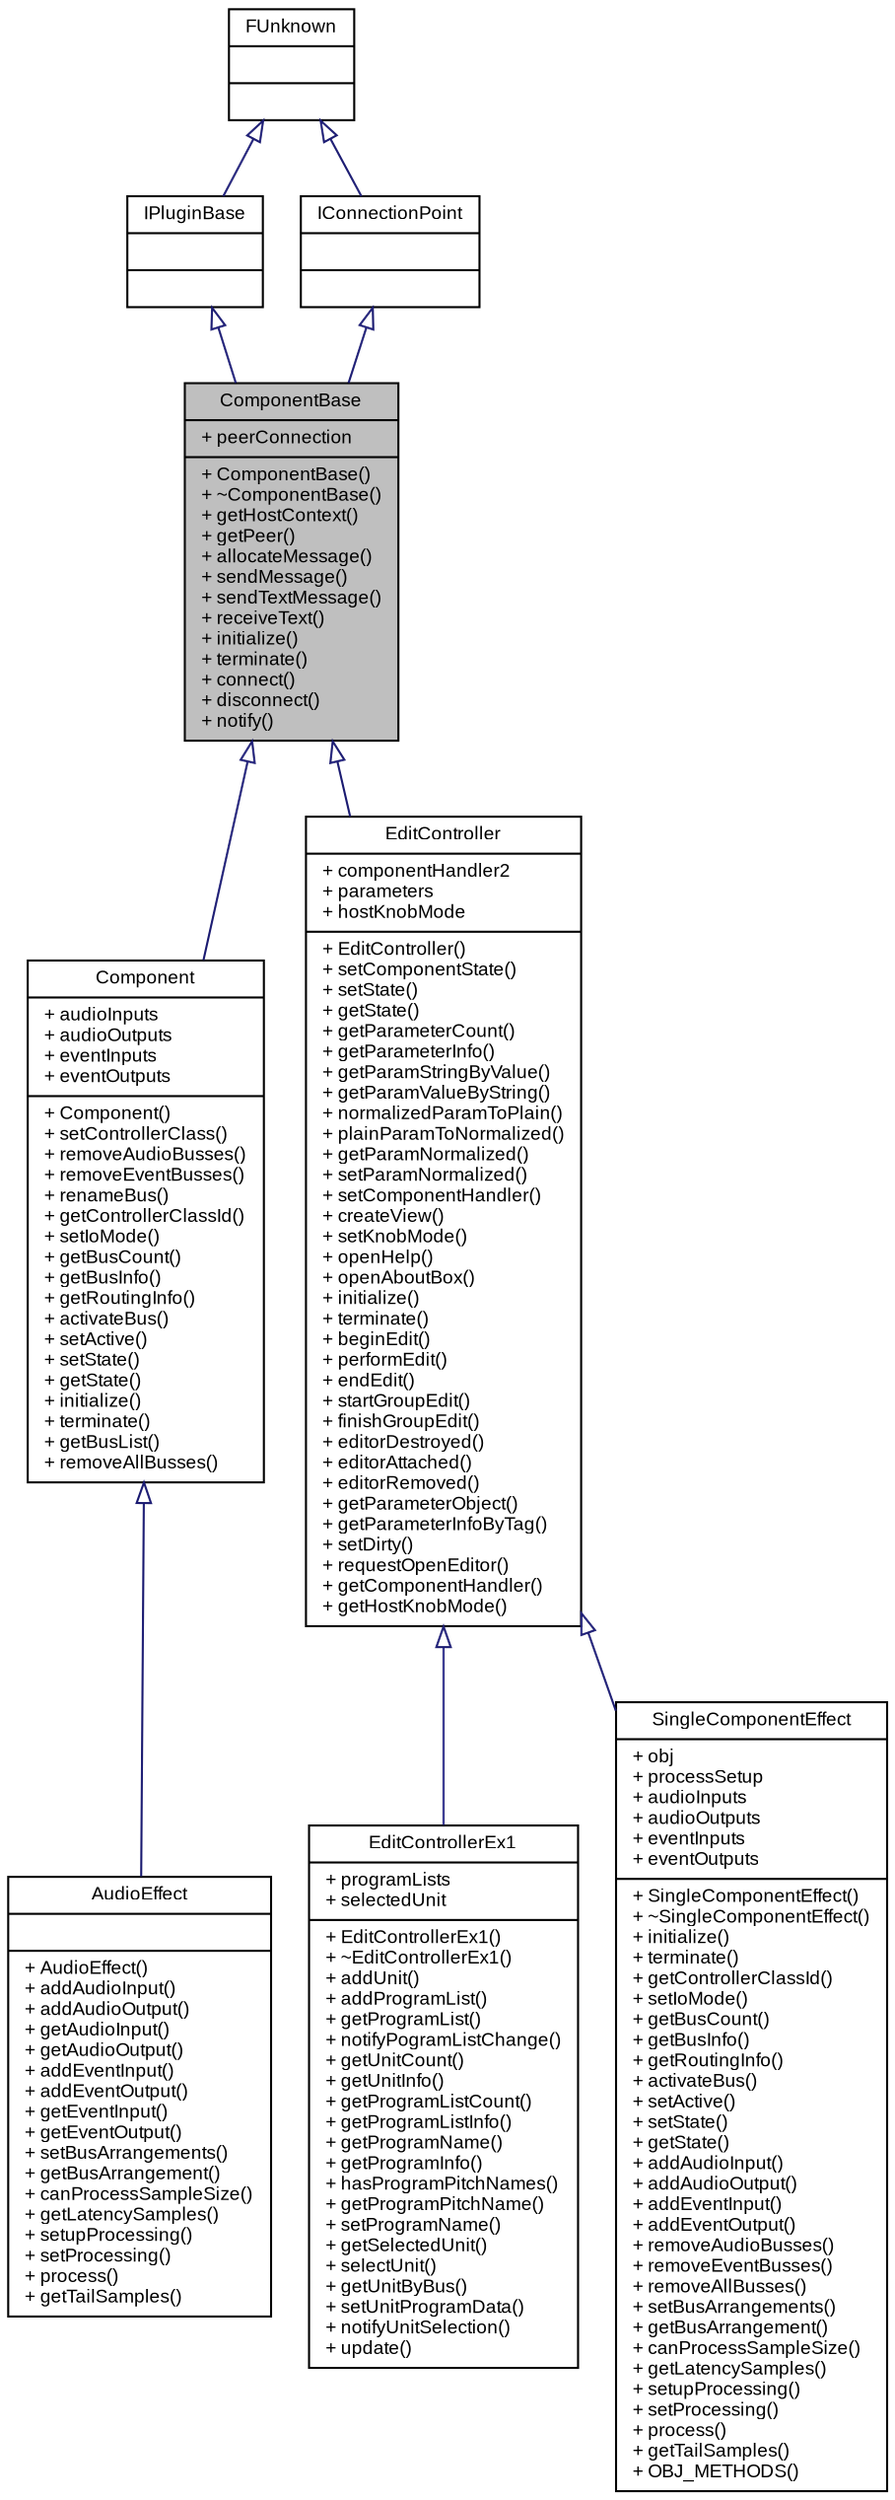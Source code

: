 digraph G
{
  bgcolor="transparent";
  edge [fontname="Arial",fontsize="9",labelfontname="Arial",labelfontsize="9"];
  node [fontname="Arial",fontsize="9",shape=record];
  Node1 [label="{ComponentBase\n|+ peerConnection\l|+ ComponentBase()\l+ ~ComponentBase()\l+ getHostContext()\l+ getPeer()\l+ allocateMessage()\l+ sendMessage()\l+ sendTextMessage()\l+ receiveText()\l+ initialize()\l+ terminate()\l+ connect()\l+ disconnect()\l+ notify()\l}",height=0.2,width=0.4,color="black", fillcolor="grey75", style="filled" fontcolor="black"];
  Node2 -> Node1 [dir=back,color="midnightblue",fontsize="9",style="solid",arrowtail="empty",fontname="Arial"];
  Node2 [label="{IPluginBase\n||}",height=0.2,width=0.4,color="black",URL="base.tag$classSteinberg_1_1IPluginBase.html"];
  Node3 -> Node2 [dir=back,color="midnightblue",fontsize="9",style="solid",arrowtail="empty",fontname="Arial"];
  Node3 [label="{FUnknown\n||}",height=0.2,width=0.4,color="black",URL="base.tag$classSteinberg_1_1FUnknown.html"];
  Node4 -> Node1 [dir=back,color="midnightblue",fontsize="9",style="solid",arrowtail="empty",fontname="Arial"];
  Node4 [label="{IConnectionPoint\n||}",height=0.2,width=0.4,color="black",URL="vstinterfaces.tag$classSteinberg_1_1Vst_1_1IConnectionPoint.html"];
  Node3 -> Node4 [dir=back,color="midnightblue",fontsize="9",style="solid",arrowtail="empty",fontname="Arial"];
  Node1 -> Node5 [dir=back,color="midnightblue",fontsize="9",style="solid",arrowtail="empty",fontname="Arial"];
  Node5 [label="{Component\n|+ audioInputs\l+ audioOutputs\l+ eventInputs\l+ eventOutputs\l|+ Component()\l+ setControllerClass()\l+ removeAudioBusses()\l+ removeEventBusses()\l+ renameBus()\l+ getControllerClassId()\l+ setIoMode()\l+ getBusCount()\l+ getBusInfo()\l+ getRoutingInfo()\l+ activateBus()\l+ setActive()\l+ setState()\l+ getState()\l+ initialize()\l+ terminate()\l+ getBusList()\l+ removeAllBusses()\l}",height=0.2,width=0.4,color="black",URL="$classSteinberg_1_1Vst_1_1Component.html",tooltip="Default implementation for a VST 3 Component."];
  Node5 -> Node6 [dir=back,color="midnightblue",fontsize="9",style="solid",arrowtail="empty",fontname="Arial"];
  Node6 [label="{AudioEffect\n||+ AudioEffect()\l+ addAudioInput()\l+ addAudioOutput()\l+ getAudioInput()\l+ getAudioOutput()\l+ addEventInput()\l+ addEventOutput()\l+ getEventInput()\l+ getEventOutput()\l+ setBusArrangements()\l+ getBusArrangement()\l+ canProcessSampleSize()\l+ getLatencySamples()\l+ setupProcessing()\l+ setProcessing()\l+ process()\l+ getTailSamples()\l}",height=0.2,width=0.4,color="black",URL="$classSteinberg_1_1Vst_1_1AudioEffect.html",tooltip="Default implementation for a VST 3 audio effect."];
  Node1 -> Node7 [dir=back,color="midnightblue",fontsize="9",style="solid",arrowtail="empty",fontname="Arial"];
  Node7 [label="{EditController\n|+ componentHandler2\l+ parameters\l+ hostKnobMode\l|+ EditController()\l+ setComponentState()\l+ setState()\l+ getState()\l+ getParameterCount()\l+ getParameterInfo()\l+ getParamStringByValue()\l+ getParamValueByString()\l+ normalizedParamToPlain()\l+ plainParamToNormalized()\l+ getParamNormalized()\l+ setParamNormalized()\l+ setComponentHandler()\l+ createView()\l+ setKnobMode()\l+ openHelp()\l+ openAboutBox()\l+ initialize()\l+ terminate()\l+ beginEdit()\l+ performEdit()\l+ endEdit()\l+ startGroupEdit()\l+ finishGroupEdit()\l+ editorDestroyed()\l+ editorAttached()\l+ editorRemoved()\l+ getParameterObject()\l+ getParameterInfoByTag()\l+ setDirty()\l+ requestOpenEditor()\l+ getComponentHandler()\l+ getHostKnobMode()\l}",height=0.2,width=0.4,color="black",URL="$classSteinberg_1_1Vst_1_1EditController.html",tooltip="Default implementation for a VST 3 edit controller."];
  Node7 -> Node8 [dir=back,color="midnightblue",fontsize="9",style="solid",arrowtail="empty",fontname="Arial"];
  Node8 [label="{EditControllerEx1\n|+ programLists\l+ selectedUnit\l|+ EditControllerEx1()\l+ ~EditControllerEx1()\l+ addUnit()\l+ addProgramList()\l+ getProgramList()\l+ notifyPogramListChange()\l+ getUnitCount()\l+ getUnitInfo()\l+ getProgramListCount()\l+ getProgramListInfo()\l+ getProgramName()\l+ getProgramInfo()\l+ hasProgramPitchNames()\l+ getProgramPitchName()\l+ setProgramName()\l+ getSelectedUnit()\l+ selectUnit()\l+ getUnitByBus()\l+ setUnitProgramData()\l+ notifyUnitSelection()\l+ update()\l}",height=0.2,width=0.4,color="black",URL="$classSteinberg_1_1Vst_1_1EditControllerEx1.html",tooltip="Advanced implementation (support IUnitInfo) for a VST 3 edit controller."];
  Node7 -> Node9 [dir=back,color="midnightblue",fontsize="9",style="solid",arrowtail="empty",fontname="Arial"];
  Node9 [label="{SingleComponentEffect\n|+ obj\l+ processSetup\l+ audioInputs\l+ audioOutputs\l+ eventInputs\l+ eventOutputs\l|+ SingleComponentEffect()\l+ ~SingleComponentEffect()\l+ initialize()\l+ terminate()\l+ getControllerClassId()\l+ setIoMode()\l+ getBusCount()\l+ getBusInfo()\l+ getRoutingInfo()\l+ activateBus()\l+ setActive()\l+ setState()\l+ getState()\l+ addAudioInput()\l+ addAudioOutput()\l+ addEventInput()\l+ addEventOutput()\l+ removeAudioBusses()\l+ removeEventBusses()\l+ removeAllBusses()\l+ setBusArrangements()\l+ getBusArrangement()\l+ canProcessSampleSize()\l+ getLatencySamples()\l+ setupProcessing()\l+ setProcessing()\l+ process()\l+ getTailSamples()\l+ OBJ_METHODS()\l}",height=0.2,width=0.4,color="black",URL="$classSteinberg_1_1Vst_1_1SingleComponentEffect.html",tooltip="Default implementation for a non-distributable Plug-in that combines processor and..."];
}
